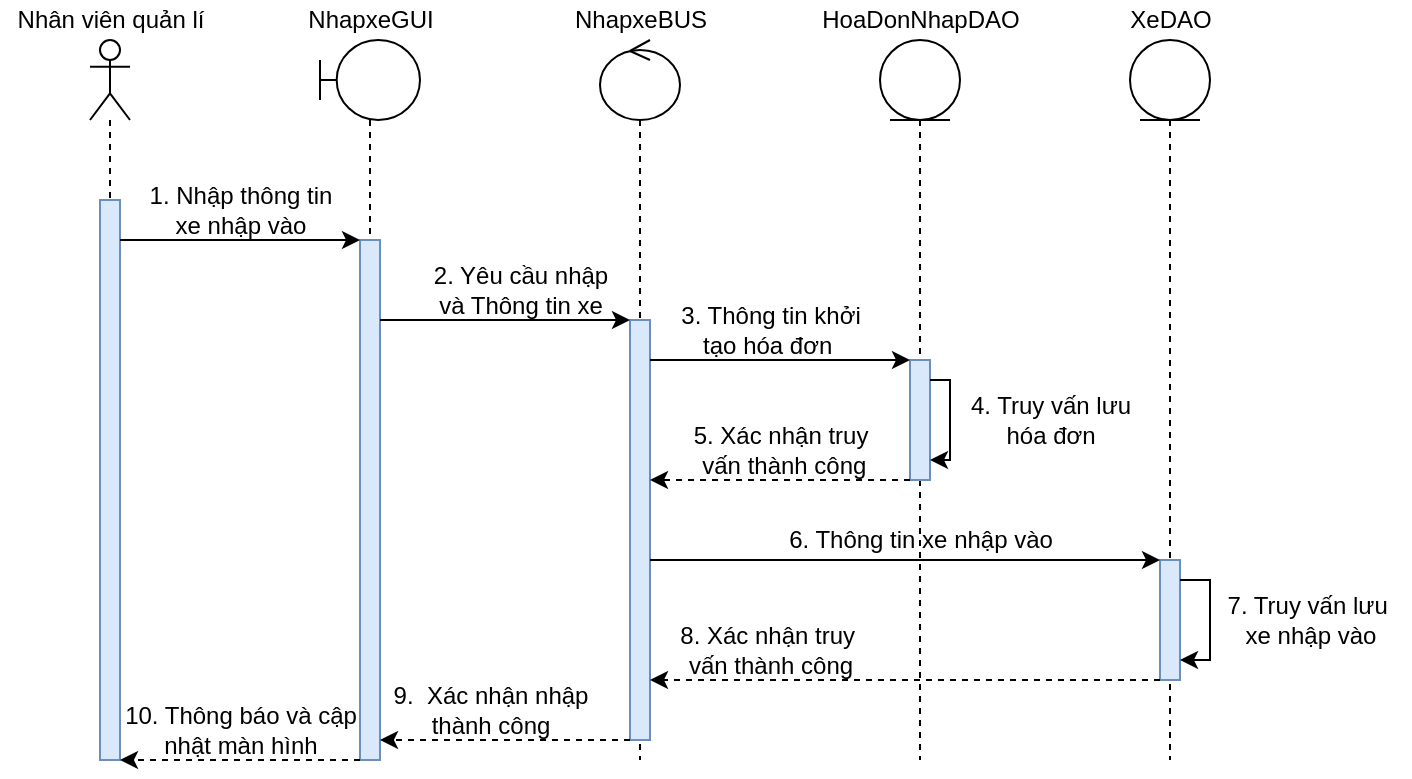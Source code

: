 <mxfile version="16.5.1" type="device"><diagram id="20TtuIfYopMToMd4ysIM" name="Page-1"><mxGraphModel dx="630" dy="517" grid="1" gridSize="10" guides="1" tooltips="1" connect="1" arrows="1" fold="1" page="1" pageScale="1" pageWidth="850" pageHeight="1100" math="0" shadow="0"><root><mxCell id="0"/><mxCell id="1" parent="0"/><mxCell id="03fmoeRUFjZQlLXCTmgf-1" value="" style="shape=umlLifeline;participant=umlActor;perimeter=lifelinePerimeter;whiteSpace=wrap;html=1;container=1;collapsible=0;recursiveResize=0;verticalAlign=top;spacingTop=36;outlineConnect=0;" parent="1" vertex="1"><mxGeometry x="200" y="360" width="20" height="360" as="geometry"/></mxCell><mxCell id="03fmoeRUFjZQlLXCTmgf-9" value="" style="html=1;points=[];perimeter=orthogonalPerimeter;fillColor=#dae8fc;strokeColor=#6c8ebf;" parent="03fmoeRUFjZQlLXCTmgf-1" vertex="1"><mxGeometry x="5" y="80" width="10" height="280" as="geometry"/></mxCell><mxCell id="03fmoeRUFjZQlLXCTmgf-2" value="" style="shape=umlLifeline;participant=umlBoundary;perimeter=lifelinePerimeter;whiteSpace=wrap;html=1;container=1;collapsible=0;recursiveResize=0;verticalAlign=top;spacingTop=36;outlineConnect=0;" parent="1" vertex="1"><mxGeometry x="315" y="360" width="50" height="360" as="geometry"/></mxCell><mxCell id="03fmoeRUFjZQlLXCTmgf-10" value="" style="html=1;points=[];perimeter=orthogonalPerimeter;fillColor=#dae8fc;strokeColor=#6c8ebf;" parent="03fmoeRUFjZQlLXCTmgf-2" vertex="1"><mxGeometry x="20" y="100" width="10" height="260" as="geometry"/></mxCell><mxCell id="03fmoeRUFjZQlLXCTmgf-3" value="" style="shape=umlLifeline;participant=umlEntity;perimeter=lifelinePerimeter;whiteSpace=wrap;html=1;container=1;collapsible=0;recursiveResize=0;verticalAlign=top;spacingTop=36;outlineConnect=0;" parent="1" vertex="1"><mxGeometry x="595" y="360" width="40" height="360" as="geometry"/></mxCell><mxCell id="03fmoeRUFjZQlLXCTmgf-17" value="" style="html=1;points=[];perimeter=orthogonalPerimeter;fillColor=#dae8fc;strokeColor=#6c8ebf;" parent="03fmoeRUFjZQlLXCTmgf-3" vertex="1"><mxGeometry x="15" y="160" width="10" height="60" as="geometry"/></mxCell><mxCell id="03fmoeRUFjZQlLXCTmgf-20" style="edgeStyle=orthogonalEdgeStyle;rounded=0;orthogonalLoop=1;jettySize=auto;html=1;" parent="03fmoeRUFjZQlLXCTmgf-3" source="03fmoeRUFjZQlLXCTmgf-17" target="03fmoeRUFjZQlLXCTmgf-17" edge="1"><mxGeometry relative="1" as="geometry"><Array as="points"><mxPoint x="35" y="170"/></Array></mxGeometry></mxCell><mxCell id="03fmoeRUFjZQlLXCTmgf-4" value="" style="shape=umlLifeline;participant=umlControl;perimeter=lifelinePerimeter;whiteSpace=wrap;html=1;container=1;collapsible=0;recursiveResize=0;verticalAlign=top;spacingTop=36;outlineConnect=0;" parent="1" vertex="1"><mxGeometry x="455" y="360" width="40" height="360" as="geometry"/></mxCell><mxCell id="03fmoeRUFjZQlLXCTmgf-13" value="" style="html=1;points=[];perimeter=orthogonalPerimeter;fillColor=#dae8fc;strokeColor=#6c8ebf;" parent="03fmoeRUFjZQlLXCTmgf-4" vertex="1"><mxGeometry x="15" y="140" width="10" height="210" as="geometry"/></mxCell><mxCell id="03fmoeRUFjZQlLXCTmgf-5" value="Nhân viên quản lí" style="text;html=1;align=center;verticalAlign=middle;resizable=0;points=[];autosize=1;strokeColor=none;fillColor=none;" parent="1" vertex="1"><mxGeometry x="155" y="340" width="110" height="20" as="geometry"/></mxCell><mxCell id="03fmoeRUFjZQlLXCTmgf-6" value="NhapxeGUI" style="text;html=1;align=center;verticalAlign=middle;resizable=0;points=[];autosize=1;strokeColor=none;fillColor=none;" parent="1" vertex="1"><mxGeometry x="300" y="340" width="80" height="20" as="geometry"/></mxCell><mxCell id="03fmoeRUFjZQlLXCTmgf-7" value="NhapxeBUS" style="text;html=1;align=center;verticalAlign=middle;resizable=0;points=[];autosize=1;strokeColor=none;fillColor=none;" parent="1" vertex="1"><mxGeometry x="435" y="340" width="80" height="20" as="geometry"/></mxCell><mxCell id="03fmoeRUFjZQlLXCTmgf-8" value="HoaDonNhapDAO" style="text;html=1;align=center;verticalAlign=middle;resizable=0;points=[];autosize=1;strokeColor=none;fillColor=none;" parent="1" vertex="1"><mxGeometry x="560" y="340" width="110" height="20" as="geometry"/></mxCell><mxCell id="03fmoeRUFjZQlLXCTmgf-11" style="edgeStyle=orthogonalEdgeStyle;rounded=0;orthogonalLoop=1;jettySize=auto;html=1;" parent="1" source="03fmoeRUFjZQlLXCTmgf-9" target="03fmoeRUFjZQlLXCTmgf-10" edge="1"><mxGeometry relative="1" as="geometry"><Array as="points"><mxPoint x="290" y="460"/><mxPoint x="290" y="460"/></Array></mxGeometry></mxCell><mxCell id="03fmoeRUFjZQlLXCTmgf-12" value="1. Nhập thông tin&lt;br&gt;xe nhập vào" style="text;html=1;align=center;verticalAlign=middle;resizable=0;points=[];autosize=1;strokeColor=none;fillColor=none;" parent="1" vertex="1"><mxGeometry x="220" y="430" width="110" height="30" as="geometry"/></mxCell><mxCell id="03fmoeRUFjZQlLXCTmgf-14" style="edgeStyle=orthogonalEdgeStyle;rounded=0;orthogonalLoop=1;jettySize=auto;html=1;" parent="1" source="03fmoeRUFjZQlLXCTmgf-10" target="03fmoeRUFjZQlLXCTmgf-13" edge="1"><mxGeometry relative="1" as="geometry"><Array as="points"><mxPoint x="420" y="500"/><mxPoint x="420" y="500"/></Array></mxGeometry></mxCell><mxCell id="03fmoeRUFjZQlLXCTmgf-15" value="2. Yêu cầu nhập &lt;br&gt;và Thông tin xe" style="text;html=1;align=center;verticalAlign=middle;resizable=0;points=[];autosize=1;strokeColor=none;fillColor=none;" parent="1" vertex="1"><mxGeometry x="365" y="470" width="100" height="30" as="geometry"/></mxCell><mxCell id="03fmoeRUFjZQlLXCTmgf-18" style="edgeStyle=orthogonalEdgeStyle;rounded=0;orthogonalLoop=1;jettySize=auto;html=1;" parent="1" source="03fmoeRUFjZQlLXCTmgf-13" target="03fmoeRUFjZQlLXCTmgf-17" edge="1"><mxGeometry relative="1" as="geometry"><Array as="points"><mxPoint x="520" y="520"/><mxPoint x="520" y="520"/></Array></mxGeometry></mxCell><mxCell id="03fmoeRUFjZQlLXCTmgf-19" value="3. Thông tin khởi &lt;br&gt;tạo hóa đơn&amp;nbsp;" style="text;html=1;align=center;verticalAlign=middle;resizable=0;points=[];autosize=1;strokeColor=none;fillColor=none;" parent="1" vertex="1"><mxGeometry x="485" y="490" width="110" height="30" as="geometry"/></mxCell><mxCell id="03fmoeRUFjZQlLXCTmgf-21" value="4. Truy vấn lưu&lt;br&gt;hóa đơn" style="text;html=1;align=center;verticalAlign=middle;resizable=0;points=[];autosize=1;strokeColor=none;fillColor=none;" parent="1" vertex="1"><mxGeometry x="630" y="535" width="100" height="30" as="geometry"/></mxCell><mxCell id="03fmoeRUFjZQlLXCTmgf-25" value="9.&amp;nbsp; Xác nhận nhập&lt;br&gt;thành công" style="text;html=1;align=center;verticalAlign=middle;resizable=0;points=[];autosize=1;strokeColor=none;fillColor=none;" parent="1" vertex="1"><mxGeometry x="345" y="680" width="110" height="30" as="geometry"/></mxCell><mxCell id="03fmoeRUFjZQlLXCTmgf-27" value="10. Thông báo và cập &lt;br&gt;nhật màn hình" style="text;html=1;align=center;verticalAlign=middle;resizable=0;points=[];autosize=1;strokeColor=none;fillColor=none;" parent="1" vertex="1"><mxGeometry x="210" y="690" width="130" height="30" as="geometry"/></mxCell><mxCell id="2VIbs46UTRcEkLsFVF_w-1" value="" style="shape=umlLifeline;participant=umlEntity;perimeter=lifelinePerimeter;whiteSpace=wrap;html=1;container=1;collapsible=0;recursiveResize=0;verticalAlign=top;spacingTop=36;outlineConnect=0;" vertex="1" parent="1"><mxGeometry x="720" y="360" width="40" height="360" as="geometry"/></mxCell><mxCell id="2VIbs46UTRcEkLsFVF_w-2" value="" style="html=1;points=[];perimeter=orthogonalPerimeter;fillColor=#dae8fc;strokeColor=#6c8ebf;" vertex="1" parent="2VIbs46UTRcEkLsFVF_w-1"><mxGeometry x="15" y="260" width="10" height="60" as="geometry"/></mxCell><mxCell id="2VIbs46UTRcEkLsFVF_w-12" style="edgeStyle=orthogonalEdgeStyle;rounded=0;orthogonalLoop=1;jettySize=auto;html=1;" edge="1" parent="2VIbs46UTRcEkLsFVF_w-1" source="2VIbs46UTRcEkLsFVF_w-2" target="2VIbs46UTRcEkLsFVF_w-2"><mxGeometry relative="1" as="geometry"><Array as="points"><mxPoint x="40" y="270"/></Array></mxGeometry></mxCell><mxCell id="2VIbs46UTRcEkLsFVF_w-4" value="XeDAO" style="text;html=1;align=center;verticalAlign=middle;resizable=0;points=[];autosize=1;strokeColor=none;fillColor=none;" vertex="1" parent="1"><mxGeometry x="710" y="340" width="60" height="20" as="geometry"/></mxCell><mxCell id="2VIbs46UTRcEkLsFVF_w-7" style="edgeStyle=orthogonalEdgeStyle;rounded=0;orthogonalLoop=1;jettySize=auto;html=1;dashed=1;" edge="1" parent="1" source="03fmoeRUFjZQlLXCTmgf-17" target="03fmoeRUFjZQlLXCTmgf-13"><mxGeometry relative="1" as="geometry"><Array as="points"><mxPoint x="580" y="580"/><mxPoint x="580" y="580"/></Array></mxGeometry></mxCell><mxCell id="2VIbs46UTRcEkLsFVF_w-8" value="5. Xác nhận truy&lt;br&gt;&amp;nbsp;vấn thành công" style="text;html=1;align=center;verticalAlign=middle;resizable=0;points=[];autosize=1;strokeColor=none;fillColor=none;" vertex="1" parent="1"><mxGeometry x="495" y="550" width="100" height="30" as="geometry"/></mxCell><mxCell id="2VIbs46UTRcEkLsFVF_w-9" style="edgeStyle=orthogonalEdgeStyle;rounded=0;orthogonalLoop=1;jettySize=auto;html=1;" edge="1" parent="1" source="03fmoeRUFjZQlLXCTmgf-13" target="2VIbs46UTRcEkLsFVF_w-2"><mxGeometry relative="1" as="geometry"><Array as="points"><mxPoint x="650" y="620"/><mxPoint x="650" y="620"/></Array></mxGeometry></mxCell><mxCell id="2VIbs46UTRcEkLsFVF_w-10" style="edgeStyle=orthogonalEdgeStyle;rounded=0;orthogonalLoop=1;jettySize=auto;html=1;dashed=1;" edge="1" parent="1" source="2VIbs46UTRcEkLsFVF_w-2" target="03fmoeRUFjZQlLXCTmgf-13"><mxGeometry relative="1" as="geometry"><Array as="points"><mxPoint x="640" y="680"/><mxPoint x="640" y="680"/></Array></mxGeometry></mxCell><mxCell id="2VIbs46UTRcEkLsFVF_w-13" value="6. Thông tin xe nhập vào" style="text;html=1;align=center;verticalAlign=middle;resizable=0;points=[];autosize=1;strokeColor=none;fillColor=none;" vertex="1" parent="1"><mxGeometry x="540" y="600" width="150" height="20" as="geometry"/></mxCell><mxCell id="2VIbs46UTRcEkLsFVF_w-14" value="7. Truy vấn lưu&amp;nbsp;&lt;br&gt;xe nhập vào" style="text;html=1;align=center;verticalAlign=middle;resizable=0;points=[];autosize=1;strokeColor=none;fillColor=none;" vertex="1" parent="1"><mxGeometry x="760" y="635" width="100" height="30" as="geometry"/></mxCell><mxCell id="2VIbs46UTRcEkLsFVF_w-15" value="8. Xác nhận truy&amp;nbsp;&lt;br&gt;vấn thành công" style="text;html=1;align=center;verticalAlign=middle;resizable=0;points=[];autosize=1;strokeColor=none;fillColor=none;" vertex="1" parent="1"><mxGeometry x="485" y="650" width="110" height="30" as="geometry"/></mxCell><mxCell id="2VIbs46UTRcEkLsFVF_w-16" style="edgeStyle=orthogonalEdgeStyle;rounded=0;orthogonalLoop=1;jettySize=auto;html=1;dashed=1;" edge="1" parent="1" source="03fmoeRUFjZQlLXCTmgf-13" target="03fmoeRUFjZQlLXCTmgf-10"><mxGeometry relative="1" as="geometry"><Array as="points"><mxPoint x="400" y="710"/><mxPoint x="400" y="710"/></Array></mxGeometry></mxCell><mxCell id="2VIbs46UTRcEkLsFVF_w-17" style="edgeStyle=orthogonalEdgeStyle;rounded=0;orthogonalLoop=1;jettySize=auto;html=1;dashed=1;" edge="1" parent="1" source="03fmoeRUFjZQlLXCTmgf-10" target="03fmoeRUFjZQlLXCTmgf-9"><mxGeometry relative="1" as="geometry"><Array as="points"><mxPoint x="290" y="720"/><mxPoint x="290" y="720"/></Array></mxGeometry></mxCell></root></mxGraphModel></diagram></mxfile>